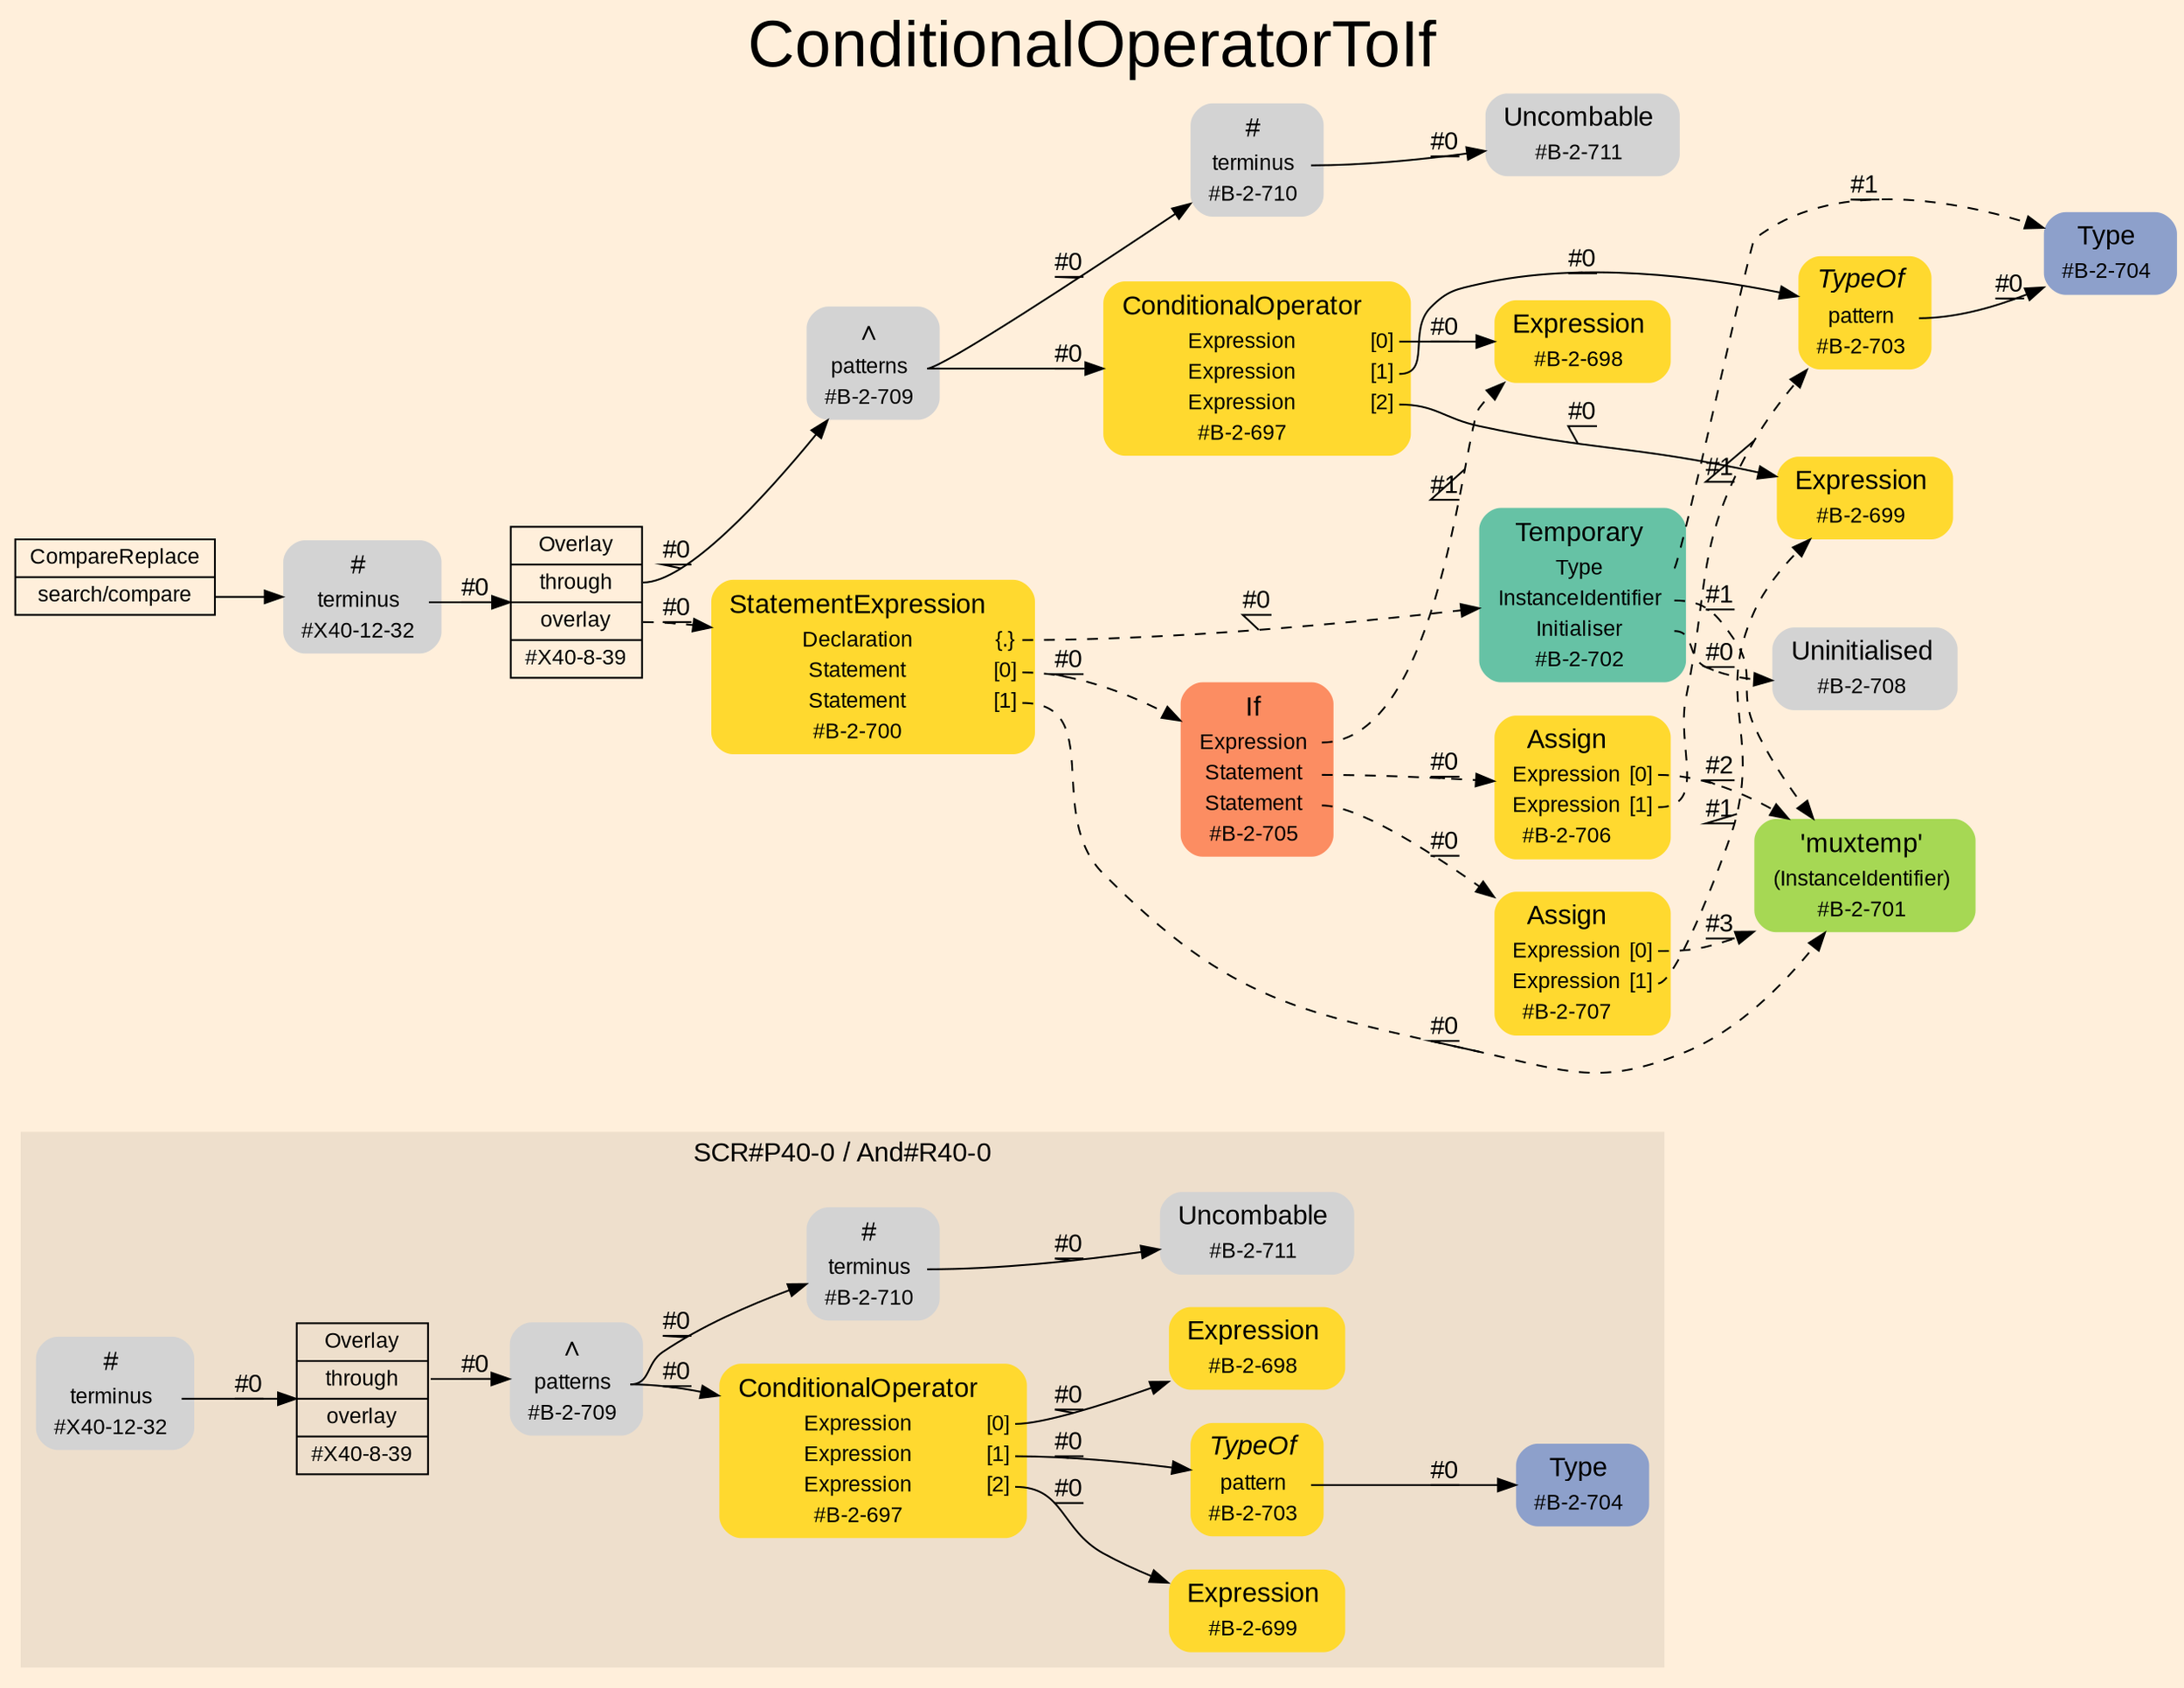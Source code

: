 digraph "ConditionalOperatorToIf" {
label = "ConditionalOperatorToIf"
labelloc = t
fontsize = "36"
graph [
    rankdir = "LR"
    ranksep = 0.3
    bgcolor = antiquewhite1
    color = black
    fontcolor = black
    fontname = "Arial"
];
node [
    fontname = "Arial"
];
edge [
    fontname = "Arial"
];

// -------------------- figure And#R40-0 --------------------
// -------- region And#R40-0 ----------
subgraph "clusterAnd#R40-0" {
    label = "SCR#P40-0 / And#R40-0"
    style = "filled"
    color = antiquewhite2
    fontsize = "15"
    "And#R40-0/#B-2-697" [
        // -------- block And#R40-0/#B-2-697 ----------
        shape = "plaintext"
        fillcolor = "/set28/6"
        label = <<TABLE BORDER="0" CELLBORDER="0" CELLSPACING="0">
         <TR><TD><FONT POINT-SIZE="15.0">ConditionalOperator</FONT></TD><TD></TD></TR>
         <TR><TD>Expression</TD><TD PORT="port0">[0]</TD></TR>
         <TR><TD>Expression</TD><TD PORT="port1">[1]</TD></TR>
         <TR><TD>Expression</TD><TD PORT="port2">[2]</TD></TR>
         <TR><TD>#B-2-697</TD><TD PORT="port3"></TD></TR>
        </TABLE>>
        style = "rounded,filled"
        fontsize = "12"
    ];
    
    "And#R40-0/#B-2-710" [
        // -------- block And#R40-0/#B-2-710 ----------
        shape = "plaintext"
        label = <<TABLE BORDER="0" CELLBORDER="0" CELLSPACING="0">
         <TR><TD><FONT POINT-SIZE="15.0">#</FONT></TD><TD></TD></TR>
         <TR><TD>terminus</TD><TD PORT="port0"></TD></TR>
         <TR><TD>#B-2-710</TD><TD PORT="port1"></TD></TR>
        </TABLE>>
        style = "rounded,filled"
        fontsize = "12"
    ];
    
    "And#R40-0/#B-2-704" [
        // -------- block And#R40-0/#B-2-704 ----------
        shape = "plaintext"
        fillcolor = "/set28/3"
        label = <<TABLE BORDER="0" CELLBORDER="0" CELLSPACING="0">
         <TR><TD><FONT POINT-SIZE="15.0">Type</FONT></TD><TD></TD></TR>
         <TR><TD>#B-2-704</TD><TD PORT="port0"></TD></TR>
        </TABLE>>
        style = "rounded,filled"
        fontsize = "12"
    ];
    
    "And#R40-0/#B-2-709" [
        // -------- block And#R40-0/#B-2-709 ----------
        shape = "plaintext"
        label = <<TABLE BORDER="0" CELLBORDER="0" CELLSPACING="0">
         <TR><TD><FONT POINT-SIZE="15.0">∧</FONT></TD><TD></TD></TR>
         <TR><TD>patterns</TD><TD PORT="port0"></TD></TR>
         <TR><TD>#B-2-709</TD><TD PORT="port1"></TD></TR>
        </TABLE>>
        style = "rounded,filled"
        fontsize = "12"
    ];
    
    "And#R40-0/#B-2-698" [
        // -------- block And#R40-0/#B-2-698 ----------
        shape = "plaintext"
        fillcolor = "/set28/6"
        label = <<TABLE BORDER="0" CELLBORDER="0" CELLSPACING="0">
         <TR><TD><FONT POINT-SIZE="15.0">Expression</FONT></TD><TD></TD></TR>
         <TR><TD>#B-2-698</TD><TD PORT="port0"></TD></TR>
        </TABLE>>
        style = "rounded,filled"
        fontsize = "12"
    ];
    
    "And#R40-0/#B-2-703" [
        // -------- block And#R40-0/#B-2-703 ----------
        shape = "plaintext"
        fillcolor = "/set28/6"
        label = <<TABLE BORDER="0" CELLBORDER="0" CELLSPACING="0">
         <TR><TD><FONT POINT-SIZE="15.0"><I>TypeOf</I></FONT></TD><TD></TD></TR>
         <TR><TD>pattern</TD><TD PORT="port0"></TD></TR>
         <TR><TD>#B-2-703</TD><TD PORT="port1"></TD></TR>
        </TABLE>>
        style = "rounded,filled"
        fontsize = "12"
    ];
    
    "And#R40-0/#B-2-711" [
        // -------- block And#R40-0/#B-2-711 ----------
        shape = "plaintext"
        label = <<TABLE BORDER="0" CELLBORDER="0" CELLSPACING="0">
         <TR><TD><FONT POINT-SIZE="15.0">Uncombable</FONT></TD><TD></TD></TR>
         <TR><TD>#B-2-711</TD><TD PORT="port0"></TD></TR>
        </TABLE>>
        style = "rounded,filled"
        fontsize = "12"
    ];
    
    "And#R40-0/#B-2-699" [
        // -------- block And#R40-0/#B-2-699 ----------
        shape = "plaintext"
        fillcolor = "/set28/6"
        label = <<TABLE BORDER="0" CELLBORDER="0" CELLSPACING="0">
         <TR><TD><FONT POINT-SIZE="15.0">Expression</FONT></TD><TD></TD></TR>
         <TR><TD>#B-2-699</TD><TD PORT="port0"></TD></TR>
        </TABLE>>
        style = "rounded,filled"
        fontsize = "12"
    ];
    
    "And#R40-0/#X40-12-32" [
        // -------- block And#R40-0/#X40-12-32 ----------
        shape = "plaintext"
        label = <<TABLE BORDER="0" CELLBORDER="0" CELLSPACING="0">
         <TR><TD><FONT POINT-SIZE="15.0">#</FONT></TD><TD></TD></TR>
         <TR><TD>terminus</TD><TD PORT="port0"></TD></TR>
         <TR><TD>#X40-12-32</TD><TD PORT="port1"></TD></TR>
        </TABLE>>
        style = "rounded,filled"
        fontsize = "12"
    ];
    
    "And#R40-0/#X40-8-39" [
        // -------- block And#R40-0/#X40-8-39 ----------
        shape = "record"
        fillcolor = antiquewhite2
        label = "<fixed> Overlay | <port0> through | <port1> overlay | <port2> #X40-8-39"
        style = "filled"
        fontsize = "12"
        color = black
        fontcolor = black
    ];
    
}

"And#R40-0/#B-2-697":port0 -> "And#R40-0/#B-2-698" [
    label = "#0"
    decorate = true
    color = black
    fontcolor = black
];

"And#R40-0/#B-2-697":port1 -> "And#R40-0/#B-2-703" [
    label = "#0"
    decorate = true
    color = black
    fontcolor = black
];

"And#R40-0/#B-2-697":port2 -> "And#R40-0/#B-2-699" [
    label = "#0"
    decorate = true
    color = black
    fontcolor = black
];

"And#R40-0/#B-2-710":port0 -> "And#R40-0/#B-2-711" [
    label = "#0"
    decorate = true
    color = black
    fontcolor = black
];

"And#R40-0/#B-2-709":port0 -> "And#R40-0/#B-2-697" [
    label = "#0"
    decorate = true
    color = black
    fontcolor = black
];

"And#R40-0/#B-2-709":port0 -> "And#R40-0/#B-2-710" [
    label = "#0"
    decorate = true
    color = black
    fontcolor = black
];

"And#R40-0/#B-2-703":port0 -> "And#R40-0/#B-2-704" [
    label = "#0"
    decorate = true
    color = black
    fontcolor = black
];

"And#R40-0/#X40-12-32":port0 -> "And#R40-0/#X40-8-39" [
    label = "#0"
    decorate = true
    color = black
    fontcolor = black
];

"And#R40-0/#X40-8-39":port0 -> "And#R40-0/#B-2-709" [
    label = "#0"
    decorate = true
    color = black
    fontcolor = black
];


// -------------------- transformation figure --------------------
"CR#X40-10-40" [
    // -------- block CR#X40-10-40 ----------
    shape = "record"
    fillcolor = antiquewhite1
    label = "<fixed> CompareReplace | <port0> search/compare"
    style = "filled"
    fontsize = "12"
    color = black
    fontcolor = black
];

"#X40-12-32" [
    // -------- block #X40-12-32 ----------
    shape = "plaintext"
    label = <<TABLE BORDER="0" CELLBORDER="0" CELLSPACING="0">
     <TR><TD><FONT POINT-SIZE="15.0">#</FONT></TD><TD></TD></TR>
     <TR><TD>terminus</TD><TD PORT="port0"></TD></TR>
     <TR><TD>#X40-12-32</TD><TD PORT="port1"></TD></TR>
    </TABLE>>
    style = "rounded,filled"
    fontsize = "12"
];

"#X40-8-39" [
    // -------- block #X40-8-39 ----------
    shape = "record"
    fillcolor = antiquewhite1
    label = "<fixed> Overlay | <port0> through | <port1> overlay | <port2> #X40-8-39"
    style = "filled"
    fontsize = "12"
    color = black
    fontcolor = black
];

"#B-2-709" [
    // -------- block #B-2-709 ----------
    shape = "plaintext"
    label = <<TABLE BORDER="0" CELLBORDER="0" CELLSPACING="0">
     <TR><TD><FONT POINT-SIZE="15.0">∧</FONT></TD><TD></TD></TR>
     <TR><TD>patterns</TD><TD PORT="port0"></TD></TR>
     <TR><TD>#B-2-709</TD><TD PORT="port1"></TD></TR>
    </TABLE>>
    style = "rounded,filled"
    fontsize = "12"
];

"#B-2-697" [
    // -------- block #B-2-697 ----------
    shape = "plaintext"
    fillcolor = "/set28/6"
    label = <<TABLE BORDER="0" CELLBORDER="0" CELLSPACING="0">
     <TR><TD><FONT POINT-SIZE="15.0">ConditionalOperator</FONT></TD><TD></TD></TR>
     <TR><TD>Expression</TD><TD PORT="port0">[0]</TD></TR>
     <TR><TD>Expression</TD><TD PORT="port1">[1]</TD></TR>
     <TR><TD>Expression</TD><TD PORT="port2">[2]</TD></TR>
     <TR><TD>#B-2-697</TD><TD PORT="port3"></TD></TR>
    </TABLE>>
    style = "rounded,filled"
    fontsize = "12"
];

"#B-2-698" [
    // -------- block #B-2-698 ----------
    shape = "plaintext"
    fillcolor = "/set28/6"
    label = <<TABLE BORDER="0" CELLBORDER="0" CELLSPACING="0">
     <TR><TD><FONT POINT-SIZE="15.0">Expression</FONT></TD><TD></TD></TR>
     <TR><TD>#B-2-698</TD><TD PORT="port0"></TD></TR>
    </TABLE>>
    style = "rounded,filled"
    fontsize = "12"
];

"#B-2-703" [
    // -------- block #B-2-703 ----------
    shape = "plaintext"
    fillcolor = "/set28/6"
    label = <<TABLE BORDER="0" CELLBORDER="0" CELLSPACING="0">
     <TR><TD><FONT POINT-SIZE="15.0"><I>TypeOf</I></FONT></TD><TD></TD></TR>
     <TR><TD>pattern</TD><TD PORT="port0"></TD></TR>
     <TR><TD>#B-2-703</TD><TD PORT="port1"></TD></TR>
    </TABLE>>
    style = "rounded,filled"
    fontsize = "12"
];

"#B-2-704" [
    // -------- block #B-2-704 ----------
    shape = "plaintext"
    fillcolor = "/set28/3"
    label = <<TABLE BORDER="0" CELLBORDER="0" CELLSPACING="0">
     <TR><TD><FONT POINT-SIZE="15.0">Type</FONT></TD><TD></TD></TR>
     <TR><TD>#B-2-704</TD><TD PORT="port0"></TD></TR>
    </TABLE>>
    style = "rounded,filled"
    fontsize = "12"
];

"#B-2-699" [
    // -------- block #B-2-699 ----------
    shape = "plaintext"
    fillcolor = "/set28/6"
    label = <<TABLE BORDER="0" CELLBORDER="0" CELLSPACING="0">
     <TR><TD><FONT POINT-SIZE="15.0">Expression</FONT></TD><TD></TD></TR>
     <TR><TD>#B-2-699</TD><TD PORT="port0"></TD></TR>
    </TABLE>>
    style = "rounded,filled"
    fontsize = "12"
];

"#B-2-710" [
    // -------- block #B-2-710 ----------
    shape = "plaintext"
    label = <<TABLE BORDER="0" CELLBORDER="0" CELLSPACING="0">
     <TR><TD><FONT POINT-SIZE="15.0">#</FONT></TD><TD></TD></TR>
     <TR><TD>terminus</TD><TD PORT="port0"></TD></TR>
     <TR><TD>#B-2-710</TD><TD PORT="port1"></TD></TR>
    </TABLE>>
    style = "rounded,filled"
    fontsize = "12"
];

"#B-2-711" [
    // -------- block #B-2-711 ----------
    shape = "plaintext"
    label = <<TABLE BORDER="0" CELLBORDER="0" CELLSPACING="0">
     <TR><TD><FONT POINT-SIZE="15.0">Uncombable</FONT></TD><TD></TD></TR>
     <TR><TD>#B-2-711</TD><TD PORT="port0"></TD></TR>
    </TABLE>>
    style = "rounded,filled"
    fontsize = "12"
];

"#B-2-700" [
    // -------- block #B-2-700 ----------
    shape = "plaintext"
    fillcolor = "/set28/6"
    label = <<TABLE BORDER="0" CELLBORDER="0" CELLSPACING="0">
     <TR><TD><FONT POINT-SIZE="15.0">StatementExpression</FONT></TD><TD></TD></TR>
     <TR><TD>Declaration</TD><TD PORT="port0">{.}</TD></TR>
     <TR><TD>Statement</TD><TD PORT="port1">[0]</TD></TR>
     <TR><TD>Statement</TD><TD PORT="port2">[1]</TD></TR>
     <TR><TD>#B-2-700</TD><TD PORT="port3"></TD></TR>
    </TABLE>>
    style = "rounded,filled"
    fontsize = "12"
];

"#B-2-702" [
    // -------- block #B-2-702 ----------
    shape = "plaintext"
    fillcolor = "/set28/1"
    label = <<TABLE BORDER="0" CELLBORDER="0" CELLSPACING="0">
     <TR><TD><FONT POINT-SIZE="15.0">Temporary</FONT></TD><TD></TD></TR>
     <TR><TD>Type</TD><TD PORT="port0"></TD></TR>
     <TR><TD>InstanceIdentifier</TD><TD PORT="port1"></TD></TR>
     <TR><TD>Initialiser</TD><TD PORT="port2"></TD></TR>
     <TR><TD>#B-2-702</TD><TD PORT="port3"></TD></TR>
    </TABLE>>
    style = "rounded,filled"
    fontsize = "12"
];

"#B-2-701" [
    // -------- block #B-2-701 ----------
    shape = "plaintext"
    fillcolor = "/set28/5"
    label = <<TABLE BORDER="0" CELLBORDER="0" CELLSPACING="0">
     <TR><TD><FONT POINT-SIZE="15.0">'muxtemp'</FONT></TD><TD></TD></TR>
     <TR><TD>(InstanceIdentifier)</TD><TD PORT="port0"></TD></TR>
     <TR><TD>#B-2-701</TD><TD PORT="port1"></TD></TR>
    </TABLE>>
    style = "rounded,filled"
    fontsize = "12"
];

"#B-2-708" [
    // -------- block #B-2-708 ----------
    shape = "plaintext"
    label = <<TABLE BORDER="0" CELLBORDER="0" CELLSPACING="0">
     <TR><TD><FONT POINT-SIZE="15.0">Uninitialised</FONT></TD><TD></TD></TR>
     <TR><TD>#B-2-708</TD><TD PORT="port0"></TD></TR>
    </TABLE>>
    style = "rounded,filled"
    fontsize = "12"
];

"#B-2-705" [
    // -------- block #B-2-705 ----------
    shape = "plaintext"
    fillcolor = "/set28/2"
    label = <<TABLE BORDER="0" CELLBORDER="0" CELLSPACING="0">
     <TR><TD><FONT POINT-SIZE="15.0">If</FONT></TD><TD></TD></TR>
     <TR><TD>Expression</TD><TD PORT="port0"></TD></TR>
     <TR><TD>Statement</TD><TD PORT="port1"></TD></TR>
     <TR><TD>Statement</TD><TD PORT="port2"></TD></TR>
     <TR><TD>#B-2-705</TD><TD PORT="port3"></TD></TR>
    </TABLE>>
    style = "rounded,filled"
    fontsize = "12"
];

"#B-2-706" [
    // -------- block #B-2-706 ----------
    shape = "plaintext"
    fillcolor = "/set28/6"
    label = <<TABLE BORDER="0" CELLBORDER="0" CELLSPACING="0">
     <TR><TD><FONT POINT-SIZE="15.0">Assign</FONT></TD><TD></TD></TR>
     <TR><TD>Expression</TD><TD PORT="port0">[0]</TD></TR>
     <TR><TD>Expression</TD><TD PORT="port1">[1]</TD></TR>
     <TR><TD>#B-2-706</TD><TD PORT="port2"></TD></TR>
    </TABLE>>
    style = "rounded,filled"
    fontsize = "12"
];

"#B-2-707" [
    // -------- block #B-2-707 ----------
    shape = "plaintext"
    fillcolor = "/set28/6"
    label = <<TABLE BORDER="0" CELLBORDER="0" CELLSPACING="0">
     <TR><TD><FONT POINT-SIZE="15.0">Assign</FONT></TD><TD></TD></TR>
     <TR><TD>Expression</TD><TD PORT="port0">[0]</TD></TR>
     <TR><TD>Expression</TD><TD PORT="port1">[1]</TD></TR>
     <TR><TD>#B-2-707</TD><TD PORT="port2"></TD></TR>
    </TABLE>>
    style = "rounded,filled"
    fontsize = "12"
];

"CR#X40-10-40":port0 -> "#X40-12-32" [
    label = ""
    decorate = true
    color = black
    fontcolor = black
];

"#X40-12-32":port0 -> "#X40-8-39" [
    label = "#0"
    decorate = true
    color = black
    fontcolor = black
];

"#X40-8-39":port0 -> "#B-2-709" [
    label = "#0"
    decorate = true
    color = black
    fontcolor = black
];

"#X40-8-39":port1 -> "#B-2-700" [
    style="dashed"
    label = "#0"
    decorate = true
    color = black
    fontcolor = black
];

"#B-2-709":port0 -> "#B-2-697" [
    label = "#0"
    decorate = true
    color = black
    fontcolor = black
];

"#B-2-709":port0 -> "#B-2-710" [
    label = "#0"
    decorate = true
    color = black
    fontcolor = black
];

"#B-2-697":port0 -> "#B-2-698" [
    label = "#0"
    decorate = true
    color = black
    fontcolor = black
];

"#B-2-697":port1 -> "#B-2-703" [
    label = "#0"
    decorate = true
    color = black
    fontcolor = black
];

"#B-2-697":port2 -> "#B-2-699" [
    label = "#0"
    decorate = true
    color = black
    fontcolor = black
];

"#B-2-703":port0 -> "#B-2-704" [
    label = "#0"
    decorate = true
    color = black
    fontcolor = black
];

"#B-2-710":port0 -> "#B-2-711" [
    label = "#0"
    decorate = true
    color = black
    fontcolor = black
];

"#B-2-700":port0 -> "#B-2-702" [
    style="dashed"
    label = "#0"
    decorate = true
    color = black
    fontcolor = black
];

"#B-2-700":port1 -> "#B-2-705" [
    style="dashed"
    label = "#0"
    decorate = true
    color = black
    fontcolor = black
];

"#B-2-700":port2 -> "#B-2-701" [
    style="dashed"
    label = "#0"
    decorate = true
    color = black
    fontcolor = black
];

"#B-2-702":port0 -> "#B-2-704" [
    style="dashed"
    label = "#1"
    decorate = true
    color = black
    fontcolor = black
];

"#B-2-702":port1 -> "#B-2-701" [
    style="dashed"
    label = "#1"
    decorate = true
    color = black
    fontcolor = black
];

"#B-2-702":port2 -> "#B-2-708" [
    style="dashed"
    label = "#0"
    decorate = true
    color = black
    fontcolor = black
];

"#B-2-705":port0 -> "#B-2-698" [
    style="dashed"
    label = "#1"
    decorate = true
    color = black
    fontcolor = black
];

"#B-2-705":port1 -> "#B-2-706" [
    style="dashed"
    label = "#0"
    decorate = true
    color = black
    fontcolor = black
];

"#B-2-705":port2 -> "#B-2-707" [
    style="dashed"
    label = "#0"
    decorate = true
    color = black
    fontcolor = black
];

"#B-2-706":port0 -> "#B-2-701" [
    style="dashed"
    label = "#2"
    decorate = true
    color = black
    fontcolor = black
];

"#B-2-706":port1 -> "#B-2-703" [
    style="dashed"
    label = "#1"
    decorate = true
    color = black
    fontcolor = black
];

"#B-2-707":port0 -> "#B-2-701" [
    style="dashed"
    label = "#3"
    decorate = true
    color = black
    fontcolor = black
];

"#B-2-707":port1 -> "#B-2-699" [
    style="dashed"
    label = "#1"
    decorate = true
    color = black
    fontcolor = black
];


}
